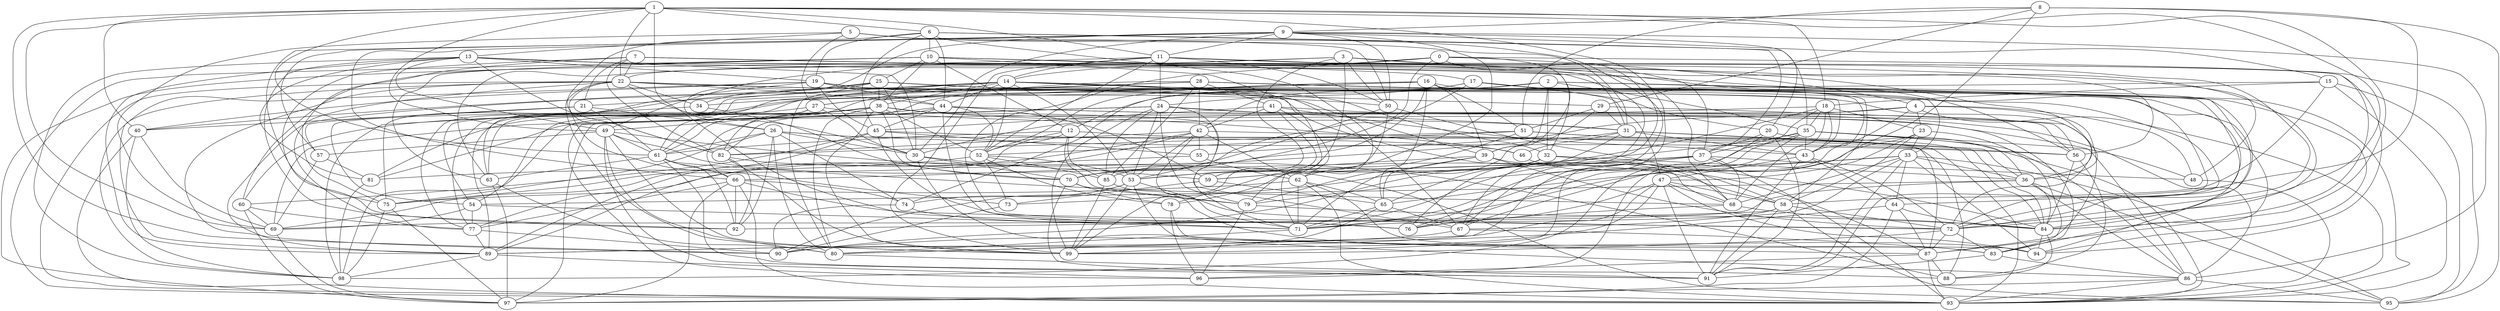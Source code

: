 graph {
    0 -- 4;
    0 -- 14;
    0 -- 39;
    0 -- 63;
    0 -- 70;
    0 -- 71;
    0 -- 76;
    0 -- 95;
    1 -- 6;
    1 -- 11;
    1 -- 18;
    1 -- 22;
    1 -- 40;
    1 -- 49;
    1 -- 61;
    1 -- 69;
    1 -- 72;
    1 -- 76;
    1 -- 80;
    1 -- 87;
    1 -- 90;
    2 -- 12;
    2 -- 27;
    2 -- 32;
    2 -- 35;
    2 -- 39;
    2 -- 42;
    2 -- 77;
    2 -- 93;
    2 -- 94;
    3 -- 22;
    3 -- 49;
    3 -- 50;
    3 -- 56;
    3 -- 59;
    3 -- 84;
    3 -- 99;
    4 -- 23;
    4 -- 48;
    4 -- 55;
    4 -- 76;
    4 -- 87;
    4 -- 93;
    4 -- 97;
    5 -- 13;
    5 -- 27;
    5 -- 31;
    5 -- 50;
    5 -- 67;
    5 -- 69;
    6 -- 10;
    6 -- 19;
    6 -- 35;
    6 -- 37;
    6 -- 44;
    6 -- 45;
    6 -- 79;
    6 -- 82;
    7 -- 21;
    7 -- 22;
    7 -- 31;
    7 -- 36;
    7 -- 56;
    7 -- 75;
    7 -- 82;
    7 -- 84;
    7 -- 92;
    8 -- 9;
    8 -- 29;
    8 -- 51;
    8 -- 64;
    8 -- 67;
    8 -- 95;
    9 -- 11;
    9 -- 15;
    9 -- 20;
    9 -- 26;
    9 -- 30;
    9 -- 50;
    9 -- 57;
    9 -- 66;
    9 -- 75;
    9 -- 78;
    9 -- 86;
    10 -- 12;
    10 -- 17;
    10 -- 25;
    10 -- 37;
    10 -- 38;
    10 -- 60;
    10 -- 63;
    10 -- 68;
    10 -- 71;
    10 -- 93;
    11 -- 14;
    11 -- 24;
    11 -- 48;
    11 -- 50;
    11 -- 52;
    11 -- 72;
    11 -- 94;
    11 -- 97;
    11 -- 99;
    12 -- 52;
    12 -- 61;
    12 -- 75;
    12 -- 79;
    12 -- 85;
    12 -- 93;
    13 -- 19;
    13 -- 30;
    13 -- 32;
    13 -- 49;
    13 -- 67;
    13 -- 72;
    13 -- 81;
    13 -- 82;
    13 -- 89;
    13 -- 92;
    13 -- 98;
    14 -- 21;
    14 -- 32;
    14 -- 33;
    14 -- 38;
    14 -- 44;
    14 -- 52;
    14 -- 53;
    14 -- 61;
    14 -- 67;
    14 -- 75;
    14 -- 82;
    14 -- 94;
    15 -- 18;
    15 -- 58;
    15 -- 60;
    15 -- 93;
    15 -- 95;
    16 -- 27;
    16 -- 34;
    16 -- 39;
    16 -- 40;
    16 -- 43;
    16 -- 51;
    16 -- 52;
    16 -- 65;
    16 -- 85;
    17 -- 20;
    17 -- 24;
    17 -- 47;
    17 -- 58;
    17 -- 70;
    17 -- 74;
    18 -- 23;
    18 -- 30;
    18 -- 35;
    18 -- 43;
    18 -- 59;
    18 -- 68;
    18 -- 76;
    19 -- 39;
    19 -- 40;
    19 -- 44;
    19 -- 45;
    19 -- 50;
    19 -- 63;
    19 -- 84;
    19 -- 98;
    20 -- 37;
    20 -- 91;
    20 -- 93;
    20 -- 99;
    21 -- 26;
    21 -- 40;
    21 -- 57;
    21 -- 61;
    22 -- 30;
    22 -- 34;
    22 -- 36;
    22 -- 44;
    22 -- 68;
    22 -- 72;
    22 -- 73;
    22 -- 77;
    22 -- 89;
    22 -- 90;
    22 -- 93;
    22 -- 99;
    23 -- 33;
    23 -- 47;
    23 -- 58;
    23 -- 71;
    23 -- 83;
    24 -- 31;
    24 -- 53;
    24 -- 56;
    24 -- 69;
    24 -- 71;
    24 -- 79;
    24 -- 81;
    24 -- 85;
    24 -- 96;
    24 -- 99;
    25 -- 29;
    25 -- 30;
    25 -- 34;
    25 -- 38;
    25 -- 43;
    25 -- 54;
    25 -- 80;
    25 -- 89;
    26 -- 30;
    26 -- 56;
    26 -- 61;
    26 -- 74;
    26 -- 75;
    26 -- 80;
    26 -- 88;
    26 -- 92;
    27 -- 30;
    27 -- 31;
    27 -- 61;
    27 -- 63;
    27 -- 89;
    28 -- 41;
    28 -- 42;
    28 -- 54;
    28 -- 66;
    28 -- 72;
    28 -- 77;
    28 -- 83;
    28 -- 85;
    28 -- 91;
    29 -- 31;
    29 -- 51;
    29 -- 72;
    29 -- 79;
    30 -- 59;
    30 -- 70;
    30 -- 87;
    31 -- 36;
    31 -- 43;
    31 -- 46;
    31 -- 66;
    31 -- 76;
    31 -- 84;
    32 -- 36;
    32 -- 65;
    32 -- 70;
    32 -- 84;
    32 -- 90;
    33 -- 36;
    33 -- 64;
    33 -- 65;
    33 -- 68;
    33 -- 71;
    33 -- 79;
    33 -- 91;
    33 -- 94;
    33 -- 95;
    34 -- 70;
    34 -- 98;
    35 -- 36;
    35 -- 37;
    35 -- 43;
    35 -- 48;
    35 -- 53;
    35 -- 86;
    35 -- 96;
    35 -- 98;
    36 -- 54;
    36 -- 69;
    36 -- 84;
    36 -- 86;
    36 -- 95;
    37 -- 48;
    37 -- 59;
    37 -- 68;
    37 -- 71;
    37 -- 73;
    37 -- 93;
    38 -- 46;
    38 -- 49;
    38 -- 52;
    38 -- 54;
    38 -- 61;
    38 -- 67;
    38 -- 70;
    38 -- 80;
    38 -- 81;
    38 -- 86;
    38 -- 99;
    39 -- 53;
    39 -- 65;
    39 -- 68;
    39 -- 71;
    39 -- 72;
    40 -- 69;
    40 -- 93;
    40 -- 98;
    41 -- 42;
    41 -- 43;
    41 -- 45;
    41 -- 56;
    41 -- 59;
    41 -- 62;
    42 -- 53;
    42 -- 55;
    42 -- 56;
    42 -- 62;
    42 -- 69;
    42 -- 71;
    42 -- 82;
    42 -- 89;
    43 -- 47;
    43 -- 64;
    43 -- 72;
    43 -- 91;
    44 -- 45;
    44 -- 52;
    44 -- 59;
    44 -- 71;
    44 -- 82;
    44 -- 83;
    44 -- 86;
    44 -- 98;
    45 -- 46;
    45 -- 55;
    45 -- 60;
    45 -- 76;
    45 -- 89;
    46 -- 87;
    47 -- 58;
    47 -- 68;
    47 -- 76;
    47 -- 80;
    47 -- 89;
    47 -- 91;
    47 -- 94;
    48 -- 93;
    49 -- 57;
    49 -- 58;
    49 -- 61;
    49 -- 80;
    49 -- 88;
    49 -- 91;
    49 -- 99;
    50 -- 53;
    50 -- 58;
    50 -- 78;
    51 -- 52;
    51 -- 62;
    51 -- 82;
    51 -- 84;
    51 -- 87;
    52 -- 53;
    52 -- 73;
    52 -- 78;
    52 -- 81;
    52 -- 85;
    53 -- 72;
    53 -- 74;
    53 -- 86;
    53 -- 90;
    53 -- 99;
    54 -- 69;
    54 -- 71;
    54 -- 77;
    55 -- 62;
    55 -- 77;
    56 -- 84;
    56 -- 88;
    57 -- 69;
    57 -- 81;
    58 -- 67;
    58 -- 72;
    58 -- 91;
    58 -- 92;
    58 -- 95;
    59 -- 65;
    59 -- 73;
    60 -- 69;
    60 -- 77;
    60 -- 97;
    61 -- 63;
    61 -- 66;
    61 -- 68;
    61 -- 88;
    61 -- 92;
    62 -- 65;
    62 -- 71;
    62 -- 75;
    62 -- 83;
    62 -- 93;
    63 -- 80;
    63 -- 97;
    64 -- 84;
    64 -- 87;
    64 -- 90;
    64 -- 97;
    65 -- 67;
    65 -- 71;
    65 -- 99;
    66 -- 72;
    66 -- 74;
    66 -- 77;
    66 -- 92;
    66 -- 93;
    66 -- 97;
    67 -- 83;
    67 -- 89;
    68 -- 76;
    68 -- 84;
    69 -- 97;
    70 -- 78;
    70 -- 79;
    70 -- 91;
    71 -- 80;
    72 -- 83;
    72 -- 87;
    72 -- 99;
    73 -- 90;
    74 -- 76;
    74 -- 90;
    75 -- 97;
    75 -- 98;
    77 -- 89;
    77 -- 90;
    78 -- 94;
    78 -- 96;
    79 -- 84;
    79 -- 96;
    80 -- 91;
    81 -- 98;
    82 -- 92;
    82 -- 95;
    82 -- 99;
    83 -- 86;
    83 -- 91;
    84 -- 88;
    84 -- 94;
    85 -- 94;
    85 -- 99;
    86 -- 93;
    86 -- 95;
    86 -- 97;
    87 -- 88;
    87 -- 93;
    87 -- 96;
    89 -- 96;
    89 -- 98;
}